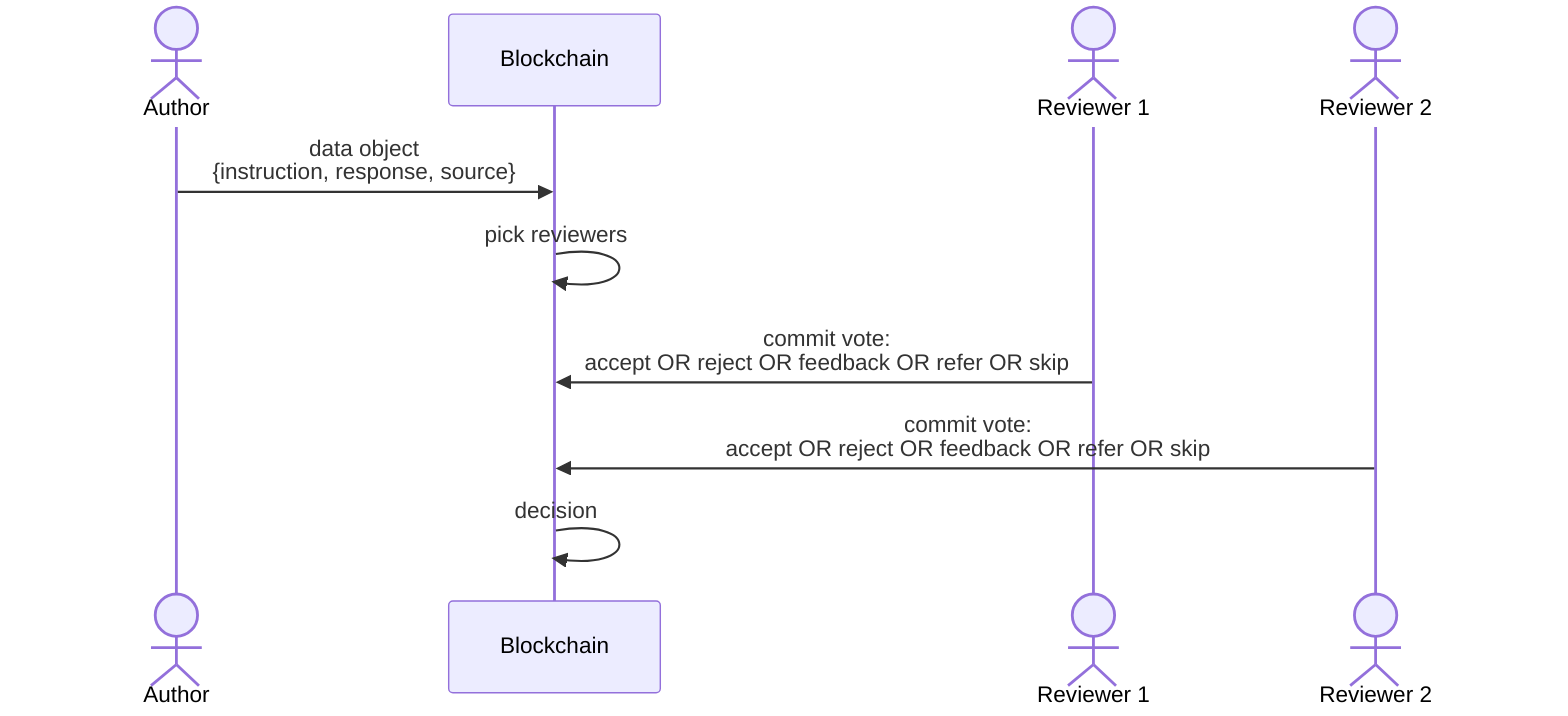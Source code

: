 sequenceDiagram
  actor a as Author
  participant b as Blockchain
  actor r1 as Reviewer 1
  actor r2 as Reviewer 2
  a ->> b: data object<br/>{instruction, response, source}
  b ->> b: pick reviewers
  r1 ->> b: commit vote:<br/>accept OR reject OR feedback OR refer OR skip
  r2 ->> b: commit vote:<br/>accept OR reject OR feedback OR refer OR skip
  b ->> b: decision